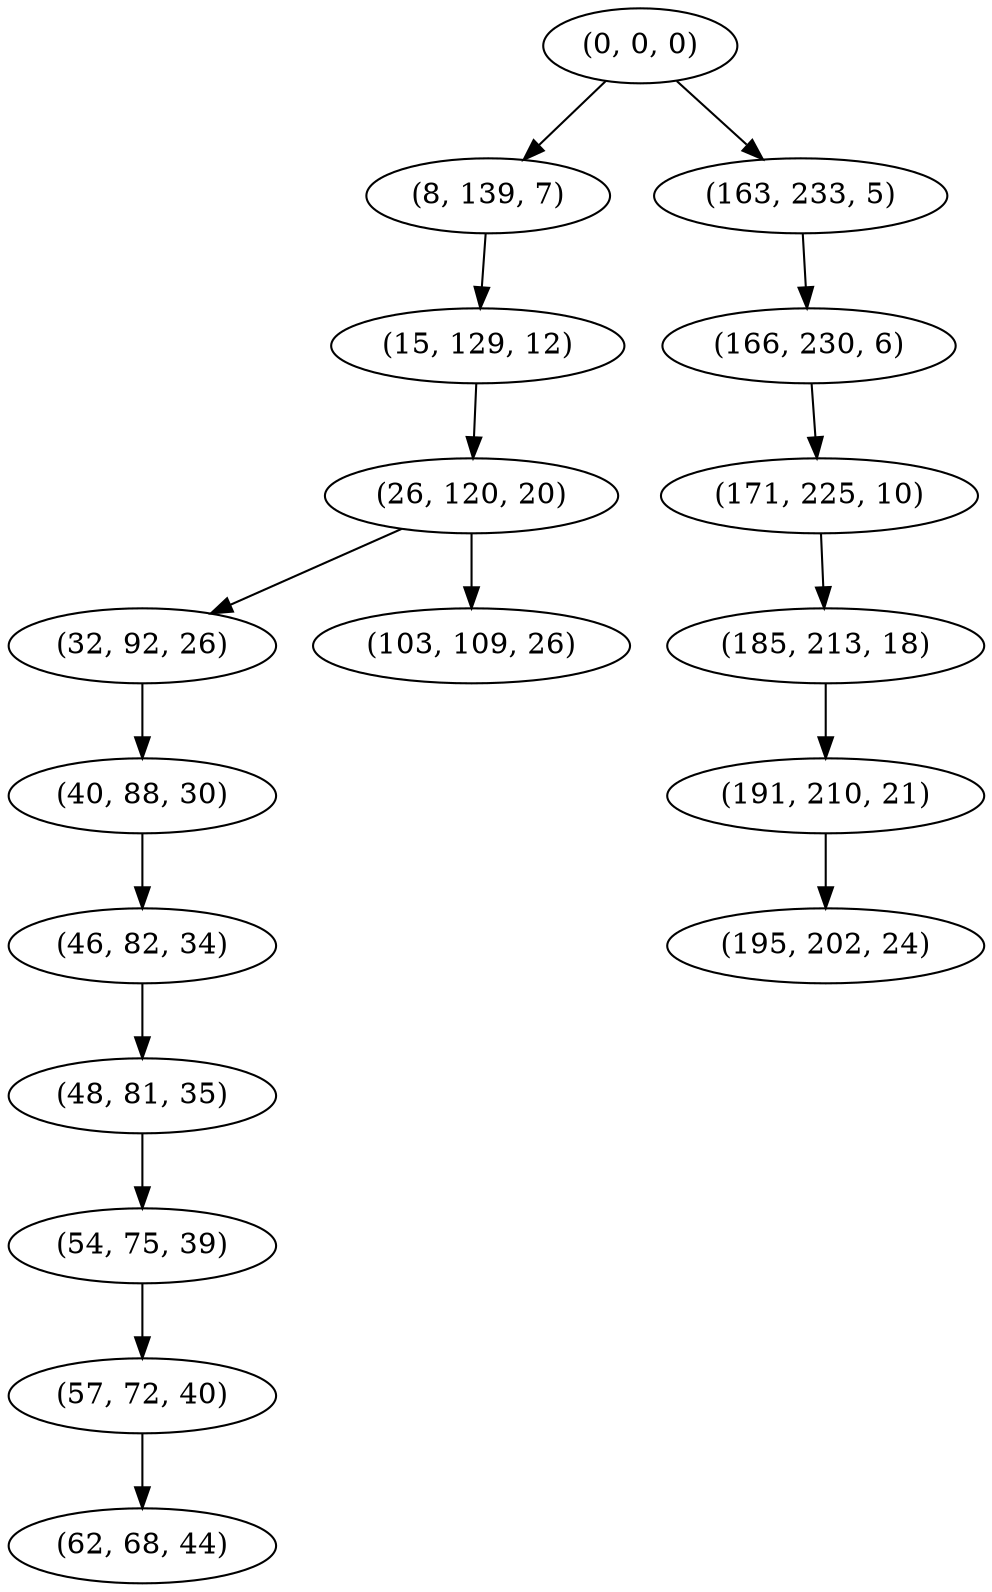 digraph tree {
    "(0, 0, 0)";
    "(8, 139, 7)";
    "(15, 129, 12)";
    "(26, 120, 20)";
    "(32, 92, 26)";
    "(40, 88, 30)";
    "(46, 82, 34)";
    "(48, 81, 35)";
    "(54, 75, 39)";
    "(57, 72, 40)";
    "(62, 68, 44)";
    "(103, 109, 26)";
    "(163, 233, 5)";
    "(166, 230, 6)";
    "(171, 225, 10)";
    "(185, 213, 18)";
    "(191, 210, 21)";
    "(195, 202, 24)";
    "(0, 0, 0)" -> "(8, 139, 7)";
    "(0, 0, 0)" -> "(163, 233, 5)";
    "(8, 139, 7)" -> "(15, 129, 12)";
    "(15, 129, 12)" -> "(26, 120, 20)";
    "(26, 120, 20)" -> "(32, 92, 26)";
    "(26, 120, 20)" -> "(103, 109, 26)";
    "(32, 92, 26)" -> "(40, 88, 30)";
    "(40, 88, 30)" -> "(46, 82, 34)";
    "(46, 82, 34)" -> "(48, 81, 35)";
    "(48, 81, 35)" -> "(54, 75, 39)";
    "(54, 75, 39)" -> "(57, 72, 40)";
    "(57, 72, 40)" -> "(62, 68, 44)";
    "(163, 233, 5)" -> "(166, 230, 6)";
    "(166, 230, 6)" -> "(171, 225, 10)";
    "(171, 225, 10)" -> "(185, 213, 18)";
    "(185, 213, 18)" -> "(191, 210, 21)";
    "(191, 210, 21)" -> "(195, 202, 24)";
}
